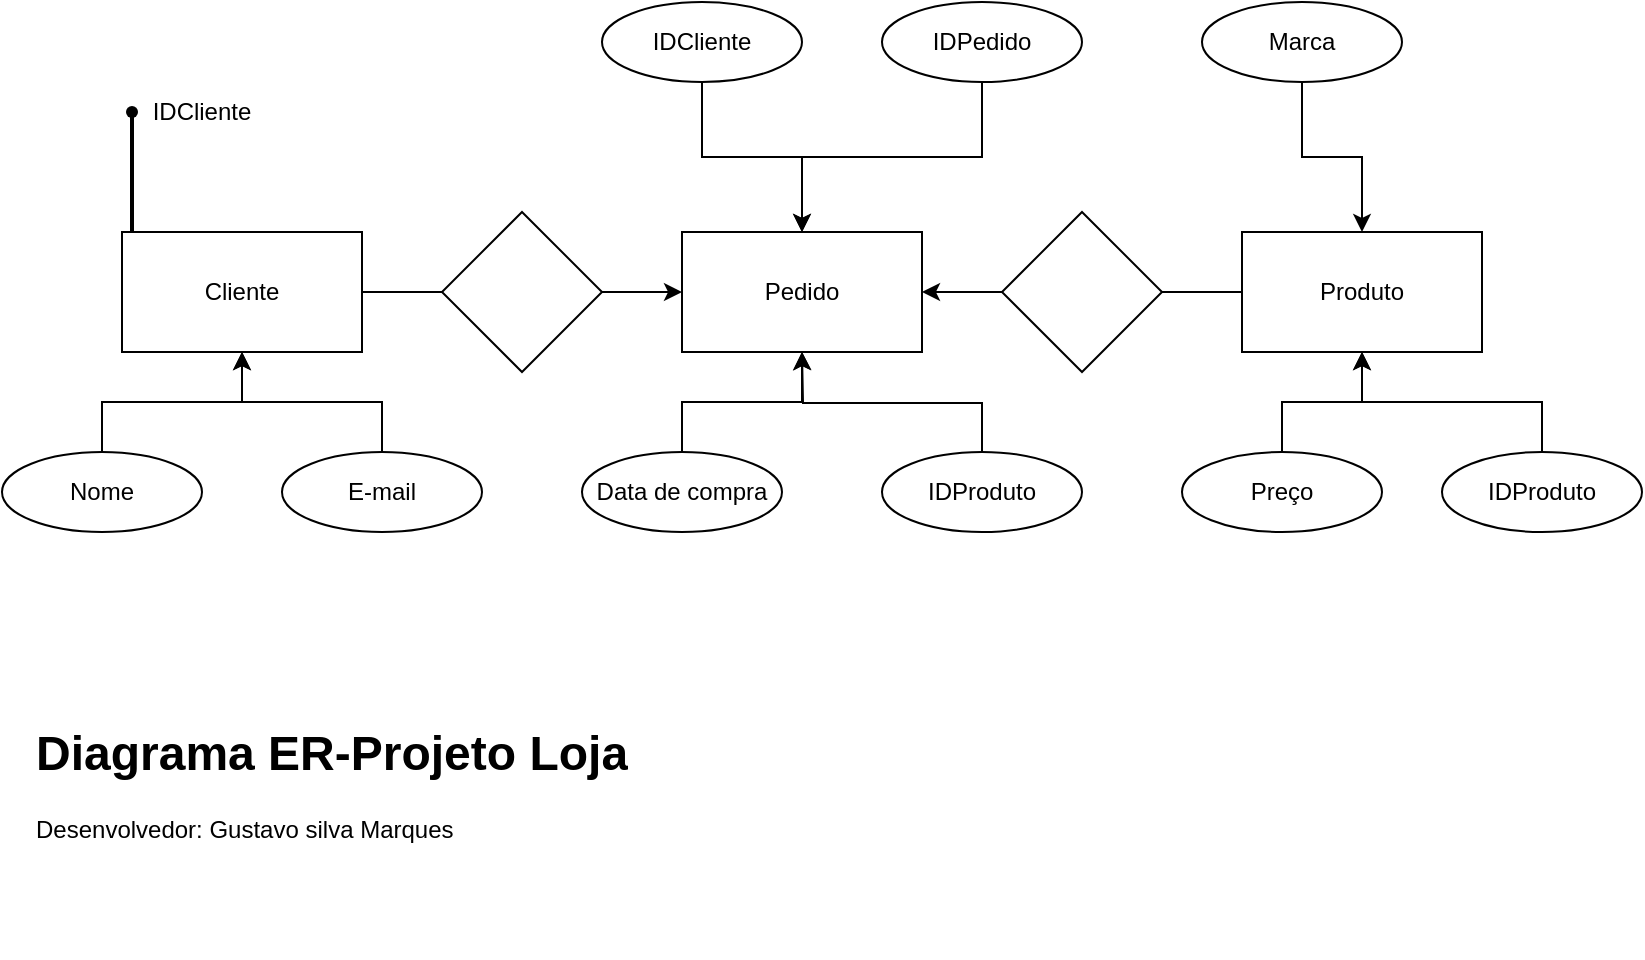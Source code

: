 <mxfile version="26.0.14">
  <diagram name="Page-1" id="-73KAZ-jp16Jp66tYkBc">
    <mxGraphModel dx="1588" dy="840" grid="1" gridSize="10" guides="1" tooltips="1" connect="1" arrows="1" fold="1" page="1" pageScale="1" pageWidth="850" pageHeight="1100" background="none" math="0" shadow="0">
      <root>
        <mxCell id="0" />
        <mxCell id="1" parent="0" />
        <mxCell id="HU9ENwudb09Pc6d5kq8a-1" value="" style="rounded=0;whiteSpace=wrap;html=1;" vertex="1" parent="1">
          <mxGeometry x="360" y="190" width="120" height="60" as="geometry" />
        </mxCell>
        <mxCell id="HU9ENwudb09Pc6d5kq8a-93" style="edgeStyle=orthogonalEdgeStyle;rounded=0;orthogonalLoop=1;jettySize=auto;html=1;exitX=1;exitY=0.5;exitDx=0;exitDy=0;entryX=0;entryY=0.5;entryDx=0;entryDy=0;" edge="1" parent="1" source="HU9ENwudb09Pc6d5kq8a-2" target="HU9ENwudb09Pc6d5kq8a-1">
          <mxGeometry relative="1" as="geometry" />
        </mxCell>
        <mxCell id="HU9ENwudb09Pc6d5kq8a-2" value="" style="rounded=0;whiteSpace=wrap;html=1;" vertex="1" parent="1">
          <mxGeometry x="80" y="190" width="120" height="60" as="geometry" />
        </mxCell>
        <mxCell id="HU9ENwudb09Pc6d5kq8a-94" style="edgeStyle=orthogonalEdgeStyle;rounded=0;orthogonalLoop=1;jettySize=auto;html=1;exitX=0;exitY=0.5;exitDx=0;exitDy=0;entryX=1;entryY=0.5;entryDx=0;entryDy=0;" edge="1" parent="1" source="HU9ENwudb09Pc6d5kq8a-3" target="HU9ENwudb09Pc6d5kq8a-1">
          <mxGeometry relative="1" as="geometry" />
        </mxCell>
        <mxCell id="HU9ENwudb09Pc6d5kq8a-3" value="" style="rounded=0;whiteSpace=wrap;html=1;" vertex="1" parent="1">
          <mxGeometry x="640" y="190" width="120" height="60" as="geometry" />
        </mxCell>
        <mxCell id="HU9ENwudb09Pc6d5kq8a-4" value="" style="rhombus;whiteSpace=wrap;html=1;fillStyle=auto;strokeWidth=1;aspect=fixed;" vertex="1" parent="1">
          <mxGeometry x="240" y="180" width="80" height="80" as="geometry" />
        </mxCell>
        <mxCell id="HU9ENwudb09Pc6d5kq8a-5" value="" style="rhombus;whiteSpace=wrap;html=1;" vertex="1" parent="1">
          <mxGeometry x="520" y="180" width="80" height="80" as="geometry" />
        </mxCell>
        <mxCell id="HU9ENwudb09Pc6d5kq8a-6" value="Cliente" style="text;html=1;align=center;verticalAlign=middle;whiteSpace=wrap;rounded=0;" vertex="1" parent="1">
          <mxGeometry x="110" y="205" width="60" height="30" as="geometry" />
        </mxCell>
        <mxCell id="HU9ENwudb09Pc6d5kq8a-7" value="Pedido" style="text;html=1;align=center;verticalAlign=middle;whiteSpace=wrap;rounded=0;" vertex="1" parent="1">
          <mxGeometry x="390" y="205" width="60" height="30" as="geometry" />
        </mxCell>
        <mxCell id="HU9ENwudb09Pc6d5kq8a-8" value="Produto" style="text;html=1;align=center;verticalAlign=middle;whiteSpace=wrap;rounded=0;" vertex="1" parent="1">
          <mxGeometry x="670" y="205" width="60" height="30" as="geometry" />
        </mxCell>
        <mxCell id="HU9ENwudb09Pc6d5kq8a-36" value="" style="shape=waypoint;sketch=0;fillStyle=solid;size=6;pointerEvents=1;points=[];fillColor=none;resizable=0;rotatable=0;perimeter=centerPerimeter;snapToPoint=1;" vertex="1" parent="1">
          <mxGeometry x="75" y="120" width="20" height="20" as="geometry" />
        </mxCell>
        <mxCell id="HU9ENwudb09Pc6d5kq8a-37" value="" style="line;strokeWidth=2;direction=south;html=1;" vertex="1" parent="1">
          <mxGeometry x="80" y="130" width="10" height="60" as="geometry" />
        </mxCell>
        <mxCell id="HU9ENwudb09Pc6d5kq8a-40" value="IDCliente" style="text;html=1;align=center;verticalAlign=middle;whiteSpace=wrap;rounded=0;" vertex="1" parent="1">
          <mxGeometry x="90" y="115" width="60" height="30" as="geometry" />
        </mxCell>
        <mxCell id="HU9ENwudb09Pc6d5kq8a-79" style="edgeStyle=orthogonalEdgeStyle;rounded=0;orthogonalLoop=1;jettySize=auto;html=1;exitX=0.5;exitY=0;exitDx=0;exitDy=0;" edge="1" parent="1" source="HU9ENwudb09Pc6d5kq8a-49" target="HU9ENwudb09Pc6d5kq8a-2">
          <mxGeometry relative="1" as="geometry" />
        </mxCell>
        <mxCell id="HU9ENwudb09Pc6d5kq8a-49" value="Nome" style="ellipse;whiteSpace=wrap;html=1;align=center;" vertex="1" parent="1">
          <mxGeometry x="20" y="300" width="100" height="40" as="geometry" />
        </mxCell>
        <mxCell id="HU9ENwudb09Pc6d5kq8a-80" style="edgeStyle=orthogonalEdgeStyle;rounded=0;orthogonalLoop=1;jettySize=auto;html=1;exitX=0.5;exitY=0;exitDx=0;exitDy=0;entryX=0.5;entryY=1;entryDx=0;entryDy=0;" edge="1" parent="1" source="HU9ENwudb09Pc6d5kq8a-50" target="HU9ENwudb09Pc6d5kq8a-2">
          <mxGeometry relative="1" as="geometry" />
        </mxCell>
        <mxCell id="HU9ENwudb09Pc6d5kq8a-50" value="E-mail" style="ellipse;whiteSpace=wrap;html=1;align=center;" vertex="1" parent="1">
          <mxGeometry x="160" y="300" width="100" height="40" as="geometry" />
        </mxCell>
        <mxCell id="HU9ENwudb09Pc6d5kq8a-87" style="edgeStyle=orthogonalEdgeStyle;rounded=0;orthogonalLoop=1;jettySize=auto;html=1;exitX=0.5;exitY=0;exitDx=0;exitDy=0;entryX=0.5;entryY=1;entryDx=0;entryDy=0;" edge="1" parent="1" source="HU9ENwudb09Pc6d5kq8a-62" target="HU9ENwudb09Pc6d5kq8a-1">
          <mxGeometry relative="1" as="geometry" />
        </mxCell>
        <mxCell id="HU9ENwudb09Pc6d5kq8a-62" value="Data de compra" style="ellipse;whiteSpace=wrap;html=1;align=center;" vertex="1" parent="1">
          <mxGeometry x="310" y="300" width="100" height="40" as="geometry" />
        </mxCell>
        <mxCell id="HU9ENwudb09Pc6d5kq8a-83" style="edgeStyle=orthogonalEdgeStyle;rounded=0;orthogonalLoop=1;jettySize=auto;html=1;exitX=0.5;exitY=1;exitDx=0;exitDy=0;" edge="1" parent="1" source="HU9ENwudb09Pc6d5kq8a-63" target="HU9ENwudb09Pc6d5kq8a-1">
          <mxGeometry relative="1" as="geometry" />
        </mxCell>
        <mxCell id="HU9ENwudb09Pc6d5kq8a-63" value="IDCliente" style="ellipse;whiteSpace=wrap;html=1;align=center;" vertex="1" parent="1">
          <mxGeometry x="320" y="75" width="100" height="40" as="geometry" />
        </mxCell>
        <mxCell id="HU9ENwudb09Pc6d5kq8a-84" style="edgeStyle=orthogonalEdgeStyle;rounded=0;orthogonalLoop=1;jettySize=auto;html=1;exitX=0.5;exitY=1;exitDx=0;exitDy=0;entryX=0.5;entryY=0;entryDx=0;entryDy=0;" edge="1" parent="1" source="HU9ENwudb09Pc6d5kq8a-65" target="HU9ENwudb09Pc6d5kq8a-1">
          <mxGeometry relative="1" as="geometry" />
        </mxCell>
        <mxCell id="HU9ENwudb09Pc6d5kq8a-65" value="IDPedido" style="ellipse;whiteSpace=wrap;html=1;align=center;" vertex="1" parent="1">
          <mxGeometry x="460" y="75" width="100" height="40" as="geometry" />
        </mxCell>
        <mxCell id="HU9ENwudb09Pc6d5kq8a-88" style="edgeStyle=orthogonalEdgeStyle;rounded=0;orthogonalLoop=1;jettySize=auto;html=1;exitX=0.5;exitY=0;exitDx=0;exitDy=0;" edge="1" parent="1" source="HU9ENwudb09Pc6d5kq8a-66">
          <mxGeometry relative="1" as="geometry">
            <mxPoint x="420.0" y="250" as="targetPoint" />
          </mxGeometry>
        </mxCell>
        <mxCell id="HU9ENwudb09Pc6d5kq8a-66" value="IDProduto" style="ellipse;whiteSpace=wrap;html=1;align=center;" vertex="1" parent="1">
          <mxGeometry x="460" y="300" width="100" height="40" as="geometry" />
        </mxCell>
        <mxCell id="HU9ENwudb09Pc6d5kq8a-92" style="edgeStyle=orthogonalEdgeStyle;rounded=0;orthogonalLoop=1;jettySize=auto;html=1;exitX=0.5;exitY=0;exitDx=0;exitDy=0;entryX=0.5;entryY=1;entryDx=0;entryDy=0;" edge="1" parent="1" source="HU9ENwudb09Pc6d5kq8a-72" target="HU9ENwudb09Pc6d5kq8a-3">
          <mxGeometry relative="1" as="geometry" />
        </mxCell>
        <mxCell id="HU9ENwudb09Pc6d5kq8a-72" value="Preço" style="ellipse;whiteSpace=wrap;html=1;align=center;" vertex="1" parent="1">
          <mxGeometry x="610" y="300" width="100" height="40" as="geometry" />
        </mxCell>
        <mxCell id="HU9ENwudb09Pc6d5kq8a-85" style="edgeStyle=orthogonalEdgeStyle;rounded=0;orthogonalLoop=1;jettySize=auto;html=1;exitX=0.5;exitY=1;exitDx=0;exitDy=0;entryX=0.5;entryY=0;entryDx=0;entryDy=0;" edge="1" parent="1" source="HU9ENwudb09Pc6d5kq8a-73" target="HU9ENwudb09Pc6d5kq8a-3">
          <mxGeometry relative="1" as="geometry" />
        </mxCell>
        <mxCell id="HU9ENwudb09Pc6d5kq8a-73" value="Marca" style="ellipse;whiteSpace=wrap;html=1;align=center;" vertex="1" parent="1">
          <mxGeometry x="620" y="75" width="100" height="40" as="geometry" />
        </mxCell>
        <mxCell id="HU9ENwudb09Pc6d5kq8a-91" style="edgeStyle=orthogonalEdgeStyle;rounded=0;orthogonalLoop=1;jettySize=auto;html=1;exitX=0.5;exitY=0;exitDx=0;exitDy=0;entryX=0.5;entryY=1;entryDx=0;entryDy=0;" edge="1" parent="1" source="HU9ENwudb09Pc6d5kq8a-90" target="HU9ENwudb09Pc6d5kq8a-3">
          <mxGeometry relative="1" as="geometry" />
        </mxCell>
        <mxCell id="HU9ENwudb09Pc6d5kq8a-90" value="IDProduto" style="ellipse;whiteSpace=wrap;html=1;align=center;" vertex="1" parent="1">
          <mxGeometry x="740" y="300" width="100" height="40" as="geometry" />
        </mxCell>
        <mxCell id="HU9ENwudb09Pc6d5kq8a-97" value="&lt;h1 style=&quot;margin-top: 0px;&quot;&gt;Diagrama ER-Projeto Loja&lt;/h1&gt;&lt;p&gt;Desenvolvedor: Gustavo silva Marques&lt;/p&gt;" style="text;html=1;whiteSpace=wrap;overflow=hidden;rounded=0;" vertex="1" parent="1">
          <mxGeometry x="35" y="430" width="445" height="120" as="geometry" />
        </mxCell>
      </root>
    </mxGraphModel>
  </diagram>
</mxfile>
